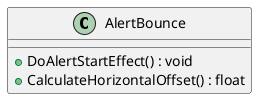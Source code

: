 @startuml
class AlertBounce {
    + DoAlertStartEffect() : void
    + CalculateHorizontalOffset() : float
}
@enduml
